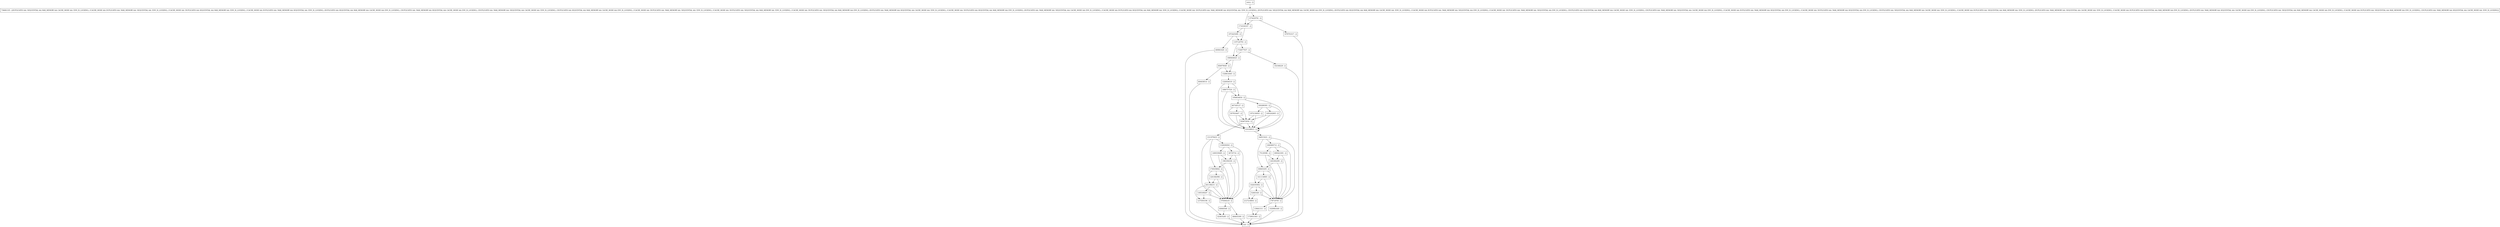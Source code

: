 digraph putNoNotify {
node [shape=record];
484655309 [label="484655309 - []"];
1739931003 [label="1739931003 - []"];
1411134905 [label="1411134905 - []"];
178718705 [label="178718705 - []"];
1686757524 [label="1686757524 - []"];
1169294563 [label="1169294563 - []"];
102348229 [label="102348229 - []"];
1400339485 [label="1400339485 - []"];
1026355902 [label="1026355902 - []"];
60660508 [label="60660508 - []"];
578360218 [label="578360218 - []"];
400841620 [label="400841620 - []"];
856979049 [label="856979049 - []"];
1972136955 [label="1972136955 - []"];
2127218854 [label="2127218854 - []"];
601198215 [label="601198215 - []"];
338403205 [label="338403205 - []"];
1305169247 [label="1305169247 - []"];
467345127 [label="467345127 - []"];
1029081649 [label="1029081649 - []"];
entry [label="entry - []"];
exit [label="exit - []"];
1716164167 [label="1716164167 - []"];
1749258842 [label="1749258842 - []"];
1978701017 [label="1978701017 - []"];
450289393 [label="450289393 - []"];
75129398 [label="75129398 - []"];
1328814045 [label="1328814045 - []"];
1275593196 [label="1275593196 - []"];
1981094330 [label="1981094330 - []"];
139641311 [label="139641311 - []"];
920872934 [label="920872934 - []"];
1326936519 [label="1326936519 - []"];
736681335 [label="736681335 - [(DUPLICATES && !SEQUENTIAL && MAX_MEMORY && CACHE_MODE && !ENV_IS_LOCKING), (!CACHE_MODE && DUPLICATES && !MAX_MEMORY && !SEQUENTIAL && !ENV_IS_LOCKING), (!CACHE_MODE && !DUPLICATES && SEQUENTIAL && MAX_MEMORY && !ENV_IS_LOCKING), (!CACHE_MODE && DUPLICATES && !MAX_MEMORY && SEQUENTIAL && !ENV_IS_LOCKING), (DUPLICATES && SEQUENTIAL && MAX_MEMORY && CACHE_MODE && ENV_IS_LOCKING), (!DUPLICATES && !MAX_MEMORY && SEQUENTIAL && CACHE_MODE && ENV_IS_LOCKING), (!DUPLICATES && !MAX_MEMORY && !SEQUENTIAL && CACHE_MODE && !ENV_IS_LOCKING), (!DUPLICATES && SEQUENTIAL && MAX_MEMORY && CACHE_MODE && ENV_IS_LOCKING), (!CACHE_MODE && !DUPLICATES && !MAX_MEMORY && !SEQUENTIAL && !ENV_IS_LOCKING), (!CACHE_MODE && !DUPLICATES && !SEQUENTIAL && MAX_MEMORY && !ENV_IS_LOCKING), (!CACHE_MODE && !DUPLICATES && !SEQUENTIAL && MAX_MEMORY && ENV_IS_LOCKING), (DUPLICATES && !MAX_MEMORY && SEQUENTIAL && CACHE_MODE && !ENV_IS_LOCKING), (!CACHE_MODE && !DUPLICATES && SEQUENTIAL && MAX_MEMORY && ENV_IS_LOCKING), (DUPLICATES && !MAX_MEMORY && !SEQUENTIAL && CACHE_MODE && ENV_IS_LOCKING), (!CACHE_MODE && DUPLICATES && SEQUENTIAL && MAX_MEMORY && !ENV_IS_LOCKING), (!CACHE_MODE && !DUPLICATES && !MAX_MEMORY && SEQUENTIAL && !ENV_IS_LOCKING), (DUPLICATES && !SEQUENTIAL && MAX_MEMORY && CACHE_MODE && ENV_IS_LOCKING), (DUPLICATES && SEQUENTIAL && MAX_MEMORY && CACHE_MODE && !ENV_IS_LOCKING), (!CACHE_MODE && DUPLICATES && !MAX_MEMORY && !SEQUENTIAL && ENV_IS_LOCKING), (!CACHE_MODE && !DUPLICATES && !MAX_MEMORY && !SEQUENTIAL && ENV_IS_LOCKING), (!DUPLICATES && SEQUENTIAL && MAX_MEMORY && CACHE_MODE && !ENV_IS_LOCKING), (!DUPLICATES && !MAX_MEMORY && !SEQUENTIAL && CACHE_MODE && ENV_IS_LOCKING), (!CACHE_MODE && DUPLICATES && !MAX_MEMORY && SEQUENTIAL && ENV_IS_LOCKING), (!CACHE_MODE && !DUPLICATES && !MAX_MEMORY && SEQUENTIAL && ENV_IS_LOCKING), (!DUPLICATES && !SEQUENTIAL && MAX_MEMORY && CACHE_MODE && !ENV_IS_LOCKING), (!CACHE_MODE && DUPLICATES && !SEQUENTIAL && MAX_MEMORY && !ENV_IS_LOCKING), (DUPLICATES && !MAX_MEMORY && !SEQUENTIAL && CACHE_MODE && !ENV_IS_LOCKING), (!CACHE_MODE && DUPLICATES && SEQUENTIAL && MAX_MEMORY && ENV_IS_LOCKING), (DUPLICATES && !MAX_MEMORY && SEQUENTIAL && CACHE_MODE && ENV_IS_LOCKING), (!DUPLICATES && !SEQUENTIAL && MAX_MEMORY && CACHE_MODE && ENV_IS_LOCKING), (!CACHE_MODE && DUPLICATES && !SEQUENTIAL && MAX_MEMORY && ENV_IS_LOCKING), (!DUPLICATES && !MAX_MEMORY && SEQUENTIAL && CACHE_MODE && !ENV_IS_LOCKING)]"];
1840484712 [label="1840484712 - []"];
1311979433 [label="1311979433 - []"];
804638514 [label="804638514 - []"];
1261082996 [label="1261082996 - []"];
1800421691 [label="1800421691 - []"];
1969404025 [label="1969404025 - []"];
52463326 [label="52463326 - []"];
1281692299 [label="1281692299 - []"];
1724077037 [label="1724077037 - []"];
348515431 [label="348515431 - []"];
36735716 [label="36735716 - []"];
837816447 [label="837816447 - []"];
1493242605 [label="1493242605 - []"];
1197120793 [label="1197120793 - []"];
416188915 [label="416188915 - []"];
323835285 [label="323835285 - []"];
1972425499 [label="1972425499 - []"];
1958634834 [label="1958634834 - []"];
1574430781 [label="1574430781 - []"];
entry;
exit;
484655309 -> exit;
1739931003 -> exit;
1411134905 -> 1026355902;
1411134905 -> 178718705;
178718705 -> 139641311;
178718705 -> 1029081649;
1686757524 -> 416188915;
1686757524 -> 1958634834;
1169294563 -> 1400339485;
1169294563 -> 36735716;
1169294563 -> 578360218;
102348229 -> exit;
1400339485 -> 1981094330;
1400339485 -> 578360218;
1026355902 -> 52463326;
1026355902 -> 2127218854;
1026355902 -> 178718705;
60660508 -> 323835285;
578360218 -> 484655309;
578360218 -> 60660508;
400841620 -> exit;
856979049 -> 804638514;
856979049 -> 1328814045;
1972136955 -> 416188915;
1972136955 -> 920872934;
2127218854 -> 1739931003;
601198215 -> 1305169247;
601198215 -> 1275593196;
601198215 -> 578360218;
338403205 -> 1026355902;
338403205 -> 1411134905;
338403205 -> 178718705;
1305169247 -> 1275593196;
1305169247 -> 578360218;
467345127 -> 837816447;
467345127 -> 416188915;
467345127 -> 920872934;
1029081649 -> exit;
entry -> 736681335;
1716164167 -> 1197120793;
1716164167 -> 1972425499;
1749258842 -> 601198215;
1749258842 -> 1261082996;
1749258842 -> 578360218;
1978701017 -> exit;
450289393 -> 1972136955;
450289393 -> 1493242605;
450289393 -> 416188915;
75129398 -> 1281692299;
75129398 -> 178718705;
1328814045 -> 1326936519;
1275593196 -> 323835285;
1981094330 -> 1749258842;
1981094330 -> 578360218;
139641311 -> 1739931003;
920872934 -> 416188915;
920872934 -> 1311979433;
1326936519 -> 416188915;
1326936519 -> 1686757524;
1326936519 -> 1958634834;
736681335 -> 1716164167;
736681335 -> 1574430781;
1840484712 -> 75129398;
1840484712 -> 1800421691;
1840484712 -> 178718705;
1311979433 -> 1169294563;
1311979433 -> 1749258842;
1311979433 -> 578360218;
804638514 -> exit;
1261082996 -> 601198215;
1261082996 -> 578360218;
1800421691 -> 1281692299;
1800421691 -> 178718705;
1969404025 -> 1328814045;
1969404025 -> 856979049;
52463326 -> 2127218854;
52463326 -> 178718705;
1281692299 -> 338403205;
1281692299 -> 178718705;
1724077037 -> 1969404025;
1724077037 -> 102348229;
348515431 -> 1840484712;
348515431 -> 338403205;
348515431 -> 178718705;
36735716 -> 1981094330;
36735716 -> 578360218;
837816447 -> 416188915;
837816447 -> 920872934;
1493242605 -> 416188915;
1493242605 -> 920872934;
1197120793 -> 1969404025;
1197120793 -> 1724077037;
416188915 -> 348515431;
416188915 -> 416188915;
323835285 -> exit;
1972425499 -> 1197120793;
1972425499 -> 400841620;
1958634834 -> 416188915;
1958634834 -> 450289393;
1958634834 -> 467345127;
1574430781 -> 1716164167;
1574430781 -> 1978701017;
}
